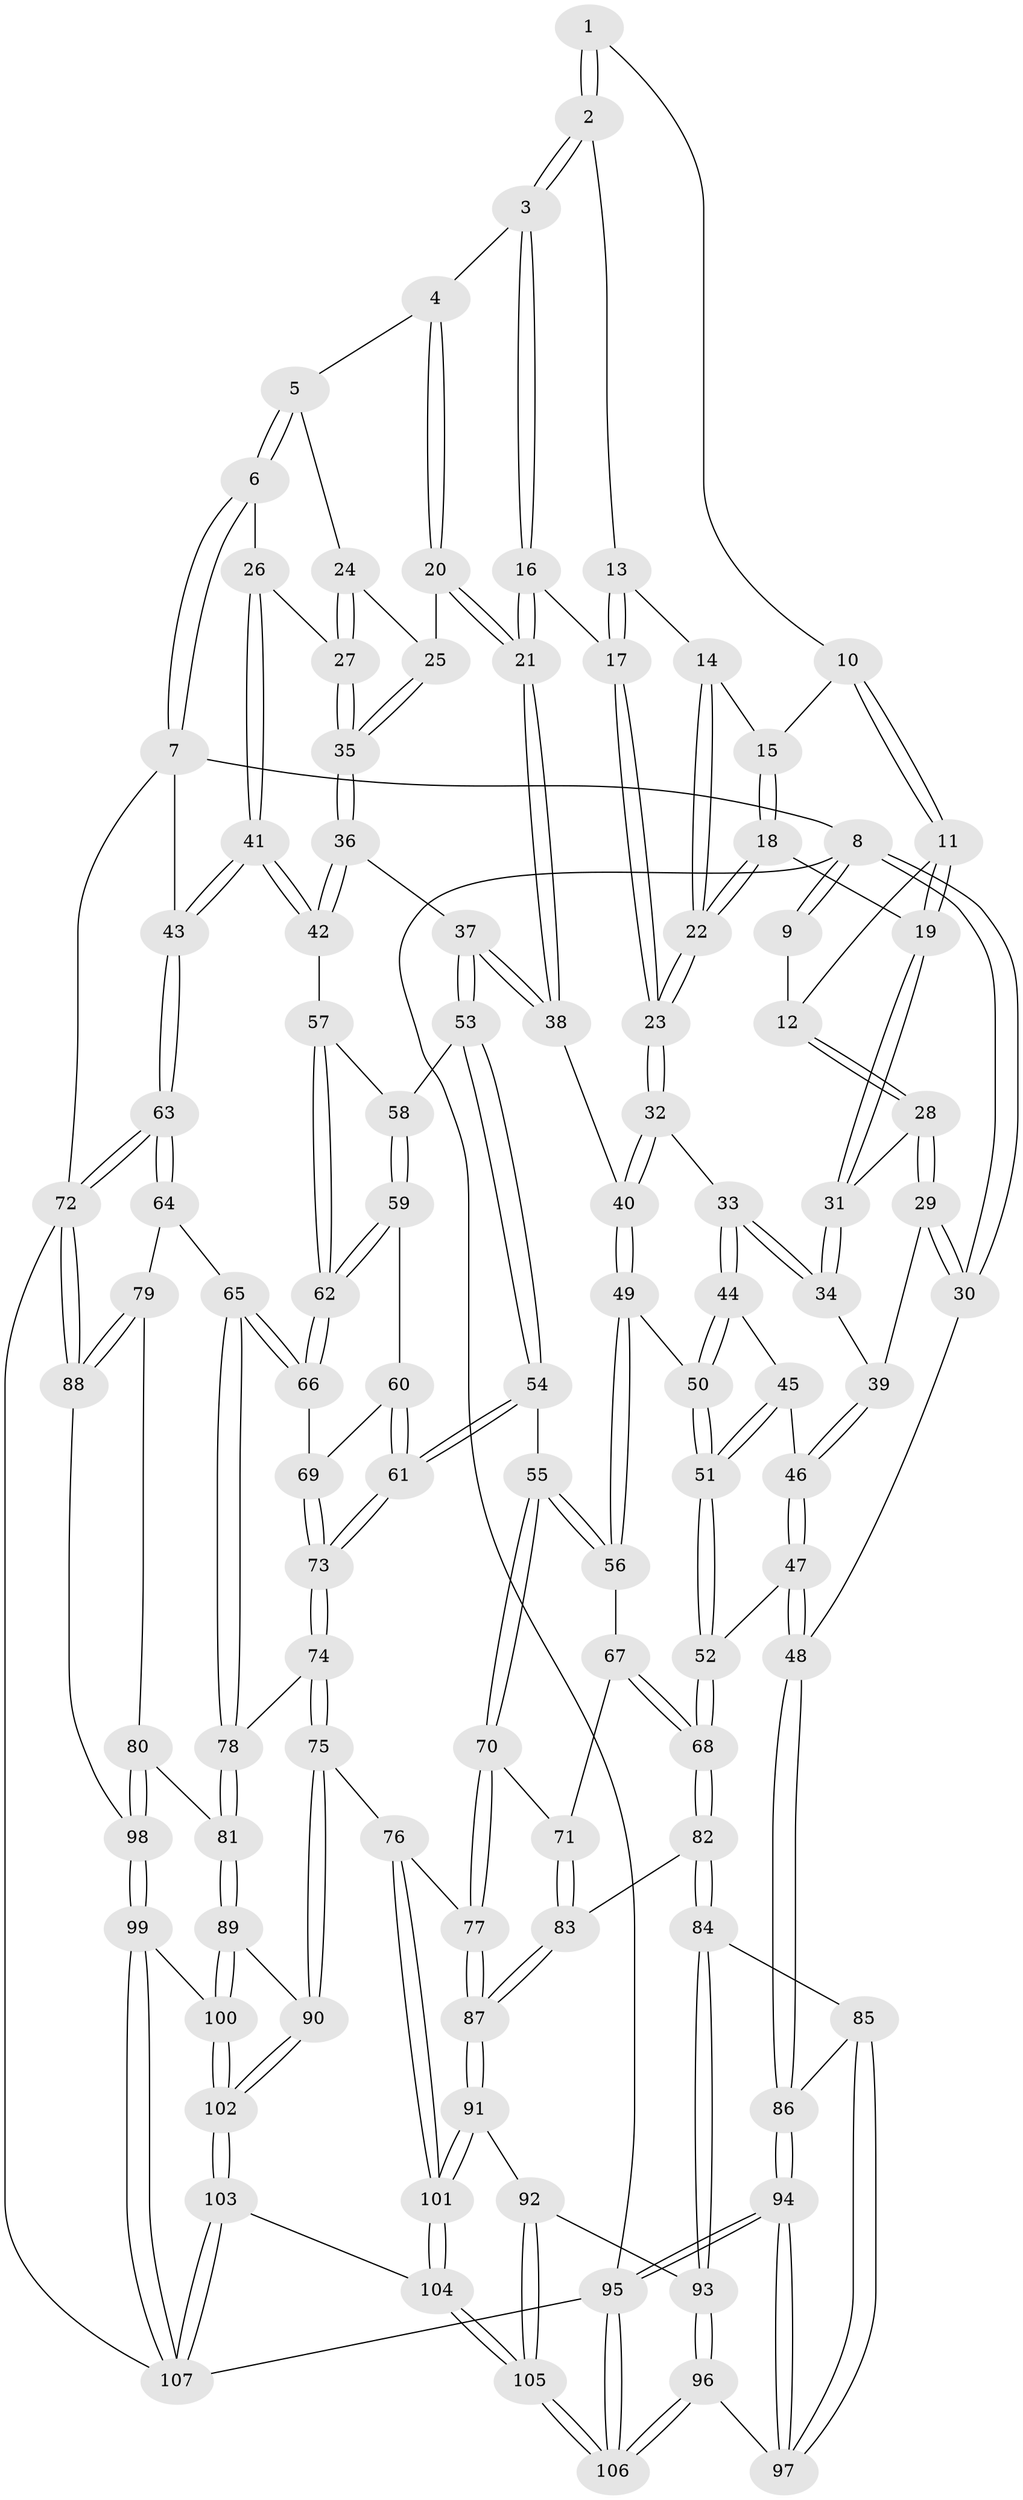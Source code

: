 // Generated by graph-tools (version 1.1) at 2025/27/03/15/25 16:27:56]
// undirected, 107 vertices, 264 edges
graph export_dot {
graph [start="1"]
  node [color=gray90,style=filled];
  1 [pos="+0.2350656334048909+0"];
  2 [pos="+0.372233344287278+0"];
  3 [pos="+0.54487509476487+0"];
  4 [pos="+0.5913453052532719+0"];
  5 [pos="+0.8234445232640243+0"];
  6 [pos="+0.9980218496509603+0"];
  7 [pos="+1+0"];
  8 [pos="+0+0"];
  9 [pos="+0.04831811713822338+0"];
  10 [pos="+0.2245724518080733+0"];
  11 [pos="+0.15085079844099153+0.028102766705125397"];
  12 [pos="+0.07387986568014464+0.08333979919476121"];
  13 [pos="+0.36965222929767216+0"];
  14 [pos="+0.3089462631601826+0.06360038257030906"];
  15 [pos="+0.2405302421417727+0.06217425680194797"];
  16 [pos="+0.4551292306221175+0.16356171454975918"];
  17 [pos="+0.4063772389638398+0.16400617836430983"];
  18 [pos="+0.22888252739096826+0.11631042663302527"];
  19 [pos="+0.1999516954116237+0.12275909428216678"];
  20 [pos="+0.5930743065889759+0.11260960022820984"];
  21 [pos="+0.5012496324835702+0.1819609820831583"];
  22 [pos="+0.3015810613317437+0.1316719213946589"];
  23 [pos="+0.35297008415302344+0.1911374670198642"];
  24 [pos="+0.7517565466720718+0.0603866981426284"];
  25 [pos="+0.6333159660831641+0.1405478671661762"];
  26 [pos="+0.8513781687554747+0.18618890476398017"];
  27 [pos="+0.7606572215806944+0.1782539197010149"];
  28 [pos="+0.05685145558510444+0.09939241468735968"];
  29 [pos="+0+0.1460884083459296"];
  30 [pos="+0+0.13845703303775125"];
  31 [pos="+0.17034619254711136+0.16405068472456358"];
  32 [pos="+0.3073958782676446+0.2991679534913192"];
  33 [pos="+0.2696083159897062+0.3139957745592531"];
  34 [pos="+0.16949393988897485+0.1939310686816519"];
  35 [pos="+0.6972318907052765+0.22887324854306978"];
  36 [pos="+0.6841481865964296+0.2804352952680964"];
  37 [pos="+0.5808184779906508+0.36012362939098513"];
  38 [pos="+0.5697542838776407+0.35536900626155243"];
  39 [pos="+0.0773344432401486+0.2321016189007254"];
  40 [pos="+0.4405989380431384+0.37301492494012417"];
  41 [pos="+1+0.3544071116823371"];
  42 [pos="+0.919411607860276+0.38285750650645756"];
  43 [pos="+1+0.35892242366448174"];
  44 [pos="+0.25602097023174075+0.3302305513397001"];
  45 [pos="+0.19317139245083692+0.37613013233882775"];
  46 [pos="+0.1299601935160052+0.38396648231829156"];
  47 [pos="+0+0.5140949060141531"];
  48 [pos="+0+0.5276543531890563"];
  49 [pos="+0.39287438249741125+0.5041844782300112"];
  50 [pos="+0.34449671436671175+0.5106750181165048"];
  51 [pos="+0.25280566172098246+0.5724279956686703"];
  52 [pos="+0.24838306810881797+0.5831630205254122"];
  53 [pos="+0.5841970707950379+0.36953745987641945"];
  54 [pos="+0.5376633112917548+0.5872027716795447"];
  55 [pos="+0.5337832994406659+0.5886363472476133"];
  56 [pos="+0.45838007509441725+0.575617979195007"];
  57 [pos="+0.8678801569904769+0.43152981408063507"];
  58 [pos="+0.6681178036407701+0.4351174165275156"];
  59 [pos="+0.6970812856150881+0.5167530273697499"];
  60 [pos="+0.643202807199436+0.5671512925403754"];
  61 [pos="+0.5810859852169558+0.605868620727775"];
  62 [pos="+0.7990622004017762+0.5723397673394555"];
  63 [pos="+1+0.6641052011281783"];
  64 [pos="+0.8312241270975043+0.6269131780061221"];
  65 [pos="+0.8055684015585735+0.6155535141088077"];
  66 [pos="+0.801496323349424+0.6081260027893598"];
  67 [pos="+0.4469979136640184+0.5858971329271113"];
  68 [pos="+0.2662264526600972+0.6715387959868836"];
  69 [pos="+0.7678198310175113+0.6128261717198514"];
  70 [pos="+0.4875431127404019+0.722320544417136"];
  71 [pos="+0.4046788743676411+0.6994010785201019"];
  72 [pos="+1+0.7450882461294788"];
  73 [pos="+0.6212018300966108+0.6504916190333154"];
  74 [pos="+0.6269008472019033+0.6726822710034447"];
  75 [pos="+0.5851182677227861+0.7989274888861728"];
  76 [pos="+0.5837857392686128+0.799030981455904"];
  77 [pos="+0.4973663036155265+0.7586888194793617"];
  78 [pos="+0.7477973479841145+0.7448746690431359"];
  79 [pos="+0.87282660739595+0.7537705368792591"];
  80 [pos="+0.7621462102757438+0.7789337224050641"];
  81 [pos="+0.751007436779443+0.7785757579076118"];
  82 [pos="+0.2641491366804539+0.6939051538859886"];
  83 [pos="+0.3244322562577475+0.7194299993947899"];
  84 [pos="+0.24259066004336496+0.7148149312559753"];
  85 [pos="+0.17766040552861595+0.7166819221616605"];
  86 [pos="+0+0.5496629591768668"];
  87 [pos="+0.41137512309544755+0.830431321961261"];
  88 [pos="+1+0.8180468212678742"];
  89 [pos="+0.7237579743202761+0.8275464385762452"];
  90 [pos="+0.6497303828764946+0.8378801221961906"];
  91 [pos="+0.40202658051849466+0.9186688023687332"];
  92 [pos="+0.276191574328675+0.8547494807931467"];
  93 [pos="+0.23593380449291784+0.8201741814045921"];
  94 [pos="+0+0.9889837921790509"];
  95 [pos="+0+1"];
  96 [pos="+0.19709819301134218+0.8587820323205562"];
  97 [pos="+0.03218756341229075+0.8515692278607603"];
  98 [pos="+0.9429657884565944+0.8666747129663755"];
  99 [pos="+0.8642030262358454+0.9535401359060842"];
  100 [pos="+0.7646652854835501+0.8913607429945901"];
  101 [pos="+0.43171962821058457+1"];
  102 [pos="+0.5695908835168565+1"];
  103 [pos="+0.544241299650524+1"];
  104 [pos="+0.44416649001693936+1"];
  105 [pos="+0.1819190979564372+1"];
  106 [pos="+0.18131979843958412+1"];
  107 [pos="+0.8566992546614985+1"];
  1 -- 2;
  1 -- 2;
  1 -- 10;
  2 -- 3;
  2 -- 3;
  2 -- 13;
  3 -- 4;
  3 -- 16;
  3 -- 16;
  4 -- 5;
  4 -- 20;
  4 -- 20;
  5 -- 6;
  5 -- 6;
  5 -- 24;
  6 -- 7;
  6 -- 7;
  6 -- 26;
  7 -- 8;
  7 -- 43;
  7 -- 72;
  8 -- 9;
  8 -- 9;
  8 -- 30;
  8 -- 30;
  8 -- 95;
  9 -- 12;
  10 -- 11;
  10 -- 11;
  10 -- 15;
  11 -- 12;
  11 -- 19;
  11 -- 19;
  12 -- 28;
  12 -- 28;
  13 -- 14;
  13 -- 17;
  13 -- 17;
  14 -- 15;
  14 -- 22;
  14 -- 22;
  15 -- 18;
  15 -- 18;
  16 -- 17;
  16 -- 21;
  16 -- 21;
  17 -- 23;
  17 -- 23;
  18 -- 19;
  18 -- 22;
  18 -- 22;
  19 -- 31;
  19 -- 31;
  20 -- 21;
  20 -- 21;
  20 -- 25;
  21 -- 38;
  21 -- 38;
  22 -- 23;
  22 -- 23;
  23 -- 32;
  23 -- 32;
  24 -- 25;
  24 -- 27;
  24 -- 27;
  25 -- 35;
  25 -- 35;
  26 -- 27;
  26 -- 41;
  26 -- 41;
  27 -- 35;
  27 -- 35;
  28 -- 29;
  28 -- 29;
  28 -- 31;
  29 -- 30;
  29 -- 30;
  29 -- 39;
  30 -- 48;
  31 -- 34;
  31 -- 34;
  32 -- 33;
  32 -- 40;
  32 -- 40;
  33 -- 34;
  33 -- 34;
  33 -- 44;
  33 -- 44;
  34 -- 39;
  35 -- 36;
  35 -- 36;
  36 -- 37;
  36 -- 42;
  36 -- 42;
  37 -- 38;
  37 -- 38;
  37 -- 53;
  37 -- 53;
  38 -- 40;
  39 -- 46;
  39 -- 46;
  40 -- 49;
  40 -- 49;
  41 -- 42;
  41 -- 42;
  41 -- 43;
  41 -- 43;
  42 -- 57;
  43 -- 63;
  43 -- 63;
  44 -- 45;
  44 -- 50;
  44 -- 50;
  45 -- 46;
  45 -- 51;
  45 -- 51;
  46 -- 47;
  46 -- 47;
  47 -- 48;
  47 -- 48;
  47 -- 52;
  48 -- 86;
  48 -- 86;
  49 -- 50;
  49 -- 56;
  49 -- 56;
  50 -- 51;
  50 -- 51;
  51 -- 52;
  51 -- 52;
  52 -- 68;
  52 -- 68;
  53 -- 54;
  53 -- 54;
  53 -- 58;
  54 -- 55;
  54 -- 61;
  54 -- 61;
  55 -- 56;
  55 -- 56;
  55 -- 70;
  55 -- 70;
  56 -- 67;
  57 -- 58;
  57 -- 62;
  57 -- 62;
  58 -- 59;
  58 -- 59;
  59 -- 60;
  59 -- 62;
  59 -- 62;
  60 -- 61;
  60 -- 61;
  60 -- 69;
  61 -- 73;
  61 -- 73;
  62 -- 66;
  62 -- 66;
  63 -- 64;
  63 -- 64;
  63 -- 72;
  63 -- 72;
  64 -- 65;
  64 -- 79;
  65 -- 66;
  65 -- 66;
  65 -- 78;
  65 -- 78;
  66 -- 69;
  67 -- 68;
  67 -- 68;
  67 -- 71;
  68 -- 82;
  68 -- 82;
  69 -- 73;
  69 -- 73;
  70 -- 71;
  70 -- 77;
  70 -- 77;
  71 -- 83;
  71 -- 83;
  72 -- 88;
  72 -- 88;
  72 -- 107;
  73 -- 74;
  73 -- 74;
  74 -- 75;
  74 -- 75;
  74 -- 78;
  75 -- 76;
  75 -- 90;
  75 -- 90;
  76 -- 77;
  76 -- 101;
  76 -- 101;
  77 -- 87;
  77 -- 87;
  78 -- 81;
  78 -- 81;
  79 -- 80;
  79 -- 88;
  79 -- 88;
  80 -- 81;
  80 -- 98;
  80 -- 98;
  81 -- 89;
  81 -- 89;
  82 -- 83;
  82 -- 84;
  82 -- 84;
  83 -- 87;
  83 -- 87;
  84 -- 85;
  84 -- 93;
  84 -- 93;
  85 -- 86;
  85 -- 97;
  85 -- 97;
  86 -- 94;
  86 -- 94;
  87 -- 91;
  87 -- 91;
  88 -- 98;
  89 -- 90;
  89 -- 100;
  89 -- 100;
  90 -- 102;
  90 -- 102;
  91 -- 92;
  91 -- 101;
  91 -- 101;
  92 -- 93;
  92 -- 105;
  92 -- 105;
  93 -- 96;
  93 -- 96;
  94 -- 95;
  94 -- 95;
  94 -- 97;
  94 -- 97;
  95 -- 106;
  95 -- 106;
  95 -- 107;
  96 -- 97;
  96 -- 106;
  96 -- 106;
  98 -- 99;
  98 -- 99;
  99 -- 100;
  99 -- 107;
  99 -- 107;
  100 -- 102;
  100 -- 102;
  101 -- 104;
  101 -- 104;
  102 -- 103;
  102 -- 103;
  103 -- 104;
  103 -- 107;
  103 -- 107;
  104 -- 105;
  104 -- 105;
  105 -- 106;
  105 -- 106;
}
